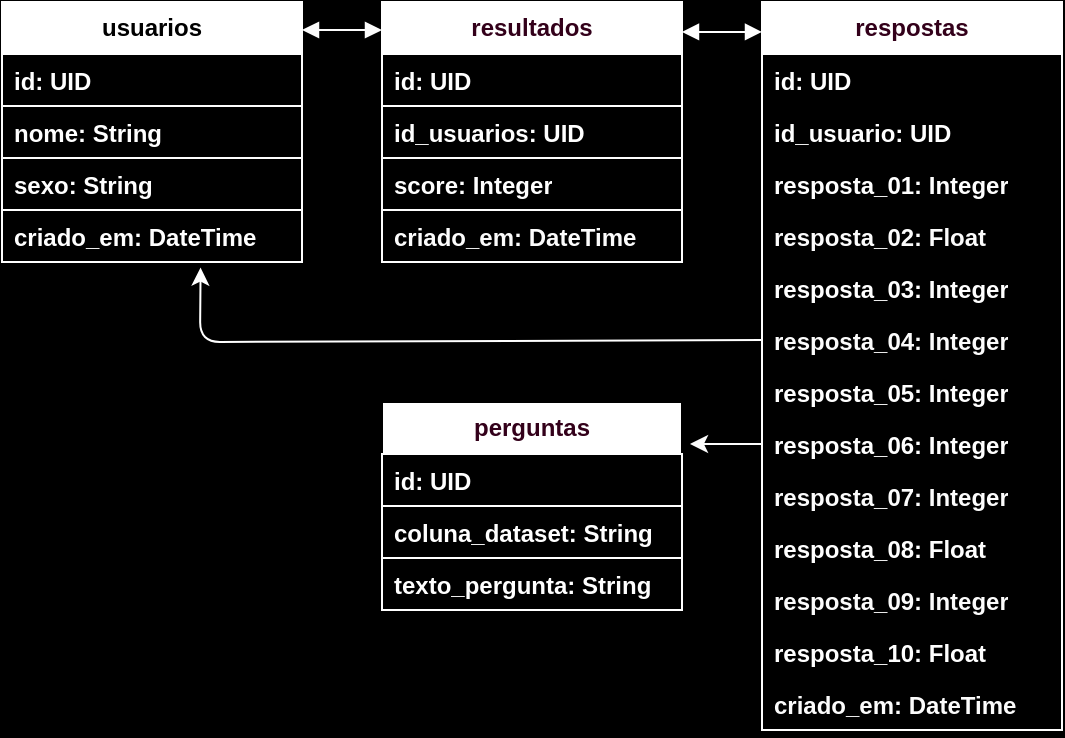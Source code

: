 <mxfile>
    <diagram id="KUBS3LpGTh-H3slircqg" name="Página-1">
        <mxGraphModel dx="752" dy="449" grid="1" gridSize="10" guides="1" tooltips="1" connect="1" arrows="1" fold="1" page="1" pageScale="1" pageWidth="827" pageHeight="1169" background="#000000" math="0" shadow="0">
            <root>
                <mxCell id="0"/>
                <mxCell id="1" parent="0"/>
                <mxCell id="9" value="usuarios" style="swimlane;fontStyle=1;childLayout=stackLayout;horizontal=1;startSize=26;horizontalStack=0;resizeParent=1;resizeParentMax=0;resizeLast=0;collapsible=1;marginBottom=0;whiteSpace=wrap;html=1;strokeColor=#FFFFFF;" parent="1" vertex="1">
                    <mxGeometry x="20" y="30" width="150" height="130" as="geometry"/>
                </mxCell>
                <mxCell id="10" value="id: UID" style="text;strokeColor=#FFFFFF;fillColor=none;align=left;verticalAlign=top;spacingLeft=4;spacingRight=4;overflow=hidden;rotatable=0;points=[[0,0.5],[1,0.5]];portConstraint=eastwest;whiteSpace=wrap;html=1;fontStyle=1;fontColor=#FFFFFF;" parent="9" vertex="1">
                    <mxGeometry y="26" width="150" height="26" as="geometry"/>
                </mxCell>
                <mxCell id="11" value="nome: String" style="text;strokeColor=#FCFCFC;fillColor=none;align=left;verticalAlign=top;spacingLeft=4;spacingRight=4;overflow=hidden;rotatable=0;points=[[0,0.5],[1,0.5]];portConstraint=eastwest;whiteSpace=wrap;html=1;fontStyle=1;fontColor=#FFFFFF;" parent="9" vertex="1">
                    <mxGeometry y="52" width="150" height="26" as="geometry"/>
                </mxCell>
                <mxCell id="12" value="sexo: String" style="text;strokeColor=none;fillColor=none;align=left;verticalAlign=top;spacingLeft=4;spacingRight=4;overflow=hidden;rotatable=0;points=[[0,0.5],[1,0.5]];portConstraint=eastwest;whiteSpace=wrap;html=1;fontStyle=1;fontColor=#FFFFFF;" parent="9" vertex="1">
                    <mxGeometry y="78" width="150" height="26" as="geometry"/>
                </mxCell>
                <mxCell id="14" value="criado_em: DateTime" style="text;strokeColor=#FFFFFF;fillColor=none;align=left;verticalAlign=top;spacingLeft=4;spacingRight=4;overflow=hidden;rotatable=0;points=[[0,0.5],[1,0.5]];portConstraint=eastwest;whiteSpace=wrap;html=1;fontStyle=1;fontColor=#FFFFFF;" parent="9" vertex="1">
                    <mxGeometry y="104" width="150" height="26" as="geometry"/>
                </mxCell>
                <mxCell id="15" value="&lt;font style=&quot;color: rgb(51, 0, 26);&quot;&gt;perguntas&lt;/font&gt;" style="swimlane;fontStyle=1;childLayout=stackLayout;horizontal=1;startSize=26;horizontalStack=0;resizeParent=1;resizeParentMax=0;resizeLast=0;collapsible=1;marginBottom=0;whiteSpace=wrap;html=1;fontColor=#FFFFFF;" parent="1" vertex="1">
                    <mxGeometry x="210" y="230" width="150" height="104" as="geometry"/>
                </mxCell>
                <mxCell id="16" value="id: UID" style="text;align=left;verticalAlign=top;spacingLeft=4;spacingRight=4;overflow=hidden;rotatable=0;points=[[0,0.5],[1,0.5]];portConstraint=eastwest;whiteSpace=wrap;html=1;fontStyle=1;fontColor=#FFFFFF;strokeColor=#FFFFFF;" parent="15" vertex="1">
                    <mxGeometry y="26" width="150" height="26" as="geometry"/>
                </mxCell>
                <mxCell id="18" value="coluna_dataset: String" style="text;align=left;verticalAlign=top;spacingLeft=4;spacingRight=4;overflow=hidden;rotatable=0;points=[[0,0.5],[1,0.5]];portConstraint=eastwest;whiteSpace=wrap;html=1;fontStyle=1;fontColor=#FFFFFF;strokeColor=#FFFFFF;" parent="15" vertex="1">
                    <mxGeometry y="52" width="150" height="26" as="geometry"/>
                </mxCell>
                <mxCell id="19" value="texto_pergunta: String" style="text;align=left;verticalAlign=top;spacingLeft=4;spacingRight=4;overflow=hidden;rotatable=0;points=[[0,0.5],[1,0.5]];portConstraint=eastwest;whiteSpace=wrap;html=1;fontStyle=1;fontColor=#FFFFFF;strokeColor=#FFFFFF;" parent="15" vertex="1">
                    <mxGeometry y="78" width="150" height="26" as="geometry"/>
                </mxCell>
                <mxCell id="32" value="&lt;font style=&quot;color: rgb(51, 0, 26);&quot;&gt;respostas&lt;/font&gt;" style="swimlane;fontStyle=1;childLayout=stackLayout;horizontal=1;startSize=26;horizontalStack=0;resizeParent=1;resizeParentMax=0;resizeLast=0;collapsible=1;marginBottom=0;whiteSpace=wrap;html=1;fontColor=#FFFFFF;strokeColor=#FFFFFF;" parent="1" vertex="1">
                    <mxGeometry x="400" y="30" width="150" height="364" as="geometry"/>
                </mxCell>
                <mxCell id="33" value="id: UID" style="text;align=left;verticalAlign=top;spacingLeft=4;spacingRight=4;overflow=hidden;rotatable=0;points=[[0,0.5],[1,0.5]];portConstraint=eastwest;whiteSpace=wrap;html=1;fontStyle=1;fontColor=#FFFFFF;" parent="32" vertex="1">
                    <mxGeometry y="26" width="150" height="26" as="geometry"/>
                </mxCell>
                <mxCell id="34" value="id_usuario: UID" style="text;align=left;verticalAlign=top;spacingLeft=4;spacingRight=4;overflow=hidden;rotatable=0;points=[[0,0.5],[1,0.5]];portConstraint=eastwest;whiteSpace=wrap;html=1;fontStyle=1;fontColor=#FFFFFF;" parent="32" vertex="1">
                    <mxGeometry y="52" width="150" height="26" as="geometry"/>
                </mxCell>
                <mxCell id="35" value="resposta_01: Integer" style="text;align=left;verticalAlign=top;spacingLeft=4;spacingRight=4;overflow=hidden;rotatable=0;points=[[0,0.5],[1,0.5]];portConstraint=eastwest;whiteSpace=wrap;html=1;fontStyle=1;fontColor=#FFFFFF;" parent="32" vertex="1">
                    <mxGeometry y="78" width="150" height="26" as="geometry"/>
                </mxCell>
                <mxCell id="36" value="&lt;span style=&quot;&quot;&gt;&lt;font style=&quot;color: rgb(252, 252, 252);&quot;&gt;resposta_02: Float&lt;/font&gt;&lt;/span&gt;" style="text;align=left;verticalAlign=top;spacingLeft=4;spacingRight=4;overflow=hidden;rotatable=0;points=[[0,0.5],[1,0.5]];portConstraint=eastwest;whiteSpace=wrap;html=1;fontStyle=1;fontColor=#FFFFFF;" parent="32" vertex="1">
                    <mxGeometry y="104" width="150" height="26" as="geometry"/>
                </mxCell>
                <mxCell id="37" value="&lt;span style=&quot;&quot;&gt;&lt;font style=&quot;color: rgb(255, 255, 255);&quot;&gt;resposta_03: Integer&lt;/font&gt;&lt;/span&gt;" style="text;align=left;verticalAlign=top;spacingLeft=4;spacingRight=4;overflow=hidden;rotatable=0;points=[[0,0.5],[1,0.5]];portConstraint=eastwest;whiteSpace=wrap;html=1;fontStyle=1;fontColor=#FFFFFF;" parent="32" vertex="1">
                    <mxGeometry y="130" width="150" height="26" as="geometry"/>
                </mxCell>
                <mxCell id="38" value="&lt;span style=&quot;&quot;&gt;&lt;font style=&quot;color: rgb(252, 252, 252);&quot;&gt;resposta_04: Integer&lt;/font&gt;&lt;/span&gt;" style="text;align=left;verticalAlign=top;spacingLeft=4;spacingRight=4;overflow=hidden;rotatable=0;points=[[0,0.5],[1,0.5]];portConstraint=eastwest;whiteSpace=wrap;html=1;fontStyle=1;fontColor=#FFFFFF;" parent="32" vertex="1">
                    <mxGeometry y="156" width="150" height="26" as="geometry"/>
                </mxCell>
                <mxCell id="39" value="&lt;span style=&quot;&quot;&gt;&lt;font style=&quot;color: rgb(255, 255, 255);&quot;&gt;resposta_05: Integer&lt;/font&gt;&lt;/span&gt;" style="text;align=left;verticalAlign=top;spacingLeft=4;spacingRight=4;overflow=hidden;rotatable=0;points=[[0,0.5],[1,0.5]];portConstraint=eastwest;whiteSpace=wrap;html=1;fontStyle=1;fontColor=#FFFFFF;" parent="32" vertex="1">
                    <mxGeometry y="182" width="150" height="26" as="geometry"/>
                </mxCell>
                <mxCell id="40" value="&lt;span style=&quot;&quot;&gt;&lt;font style=&quot;color: rgb(255, 255, 255);&quot;&gt;resposta_06: Integer&lt;/font&gt;&lt;/span&gt;" style="text;align=left;verticalAlign=top;spacingLeft=4;spacingRight=4;overflow=hidden;rotatable=0;points=[[0,0.5],[1,0.5]];portConstraint=eastwest;whiteSpace=wrap;html=1;fontStyle=1;fontColor=#FFFFFF;" parent="32" vertex="1">
                    <mxGeometry y="208" width="150" height="26" as="geometry"/>
                </mxCell>
                <mxCell id="42" value="&lt;span style=&quot;&quot;&gt;&lt;font style=&quot;color: rgb(252, 252, 252);&quot;&gt;resposta_07: Integer&lt;/font&gt;&lt;/span&gt;" style="text;align=left;verticalAlign=top;spacingLeft=4;spacingRight=4;overflow=hidden;rotatable=0;points=[[0,0.5],[1,0.5]];portConstraint=eastwest;whiteSpace=wrap;html=1;fontStyle=1;fontColor=#FFFFFF;" parent="32" vertex="1">
                    <mxGeometry y="234" width="150" height="26" as="geometry"/>
                </mxCell>
                <mxCell id="43" value="&lt;span style=&quot;&quot;&gt;&lt;font style=&quot;color: rgb(255, 255, 255);&quot;&gt;resposta_08: Float&lt;/font&gt;&lt;/span&gt;" style="text;align=left;verticalAlign=top;spacingLeft=4;spacingRight=4;overflow=hidden;rotatable=0;points=[[0,0.5],[1,0.5]];portConstraint=eastwest;whiteSpace=wrap;html=1;fontStyle=1;fontColor=#FFFFFF;" parent="32" vertex="1">
                    <mxGeometry y="260" width="150" height="26" as="geometry"/>
                </mxCell>
                <mxCell id="44" value="&lt;span style=&quot;&quot;&gt;&lt;font style=&quot;color: rgb(252, 252, 252);&quot;&gt;resposta_09: Integer&lt;/font&gt;&lt;/span&gt;" style="text;align=left;verticalAlign=top;spacingLeft=4;spacingRight=4;overflow=hidden;rotatable=0;points=[[0,0.5],[1,0.5]];portConstraint=eastwest;whiteSpace=wrap;html=1;fontStyle=1;fontColor=#FFFFFF;" parent="32" vertex="1">
                    <mxGeometry y="286" width="150" height="26" as="geometry"/>
                </mxCell>
                <mxCell id="45" value="&lt;span style=&quot;&quot;&gt;&lt;font style=&quot;color: rgb(255, 255, 255);&quot;&gt;resposta_10: Float&lt;/font&gt;&lt;/span&gt;" style="text;align=left;verticalAlign=top;spacingLeft=4;spacingRight=4;overflow=hidden;rotatable=0;points=[[0,0.5],[1,0.5]];portConstraint=eastwest;whiteSpace=wrap;html=1;fontStyle=1;fontColor=#FFFFFF;" parent="32" vertex="1">
                    <mxGeometry y="312" width="150" height="26" as="geometry"/>
                </mxCell>
                <mxCell id="60" value="&lt;span style=&quot;&quot;&gt;&lt;font style=&quot;color: rgb(252, 252, 252);&quot;&gt;criado_em: DateTime&lt;/font&gt;&lt;/span&gt;" style="text;align=left;verticalAlign=top;spacingLeft=4;spacingRight=4;overflow=hidden;rotatable=0;points=[[0,0.5],[1,0.5]];portConstraint=eastwest;whiteSpace=wrap;html=1;fontStyle=1;fontColor=#FFFFFF;" parent="32" vertex="1">
                    <mxGeometry y="338" width="150" height="26" as="geometry"/>
                </mxCell>
                <mxCell id="46" value="&lt;font style=&quot;color: rgb(51, 0, 26);&quot;&gt;resultados&lt;/font&gt;" style="swimlane;fontStyle=1;childLayout=stackLayout;horizontal=1;startSize=26;horizontalStack=0;resizeParent=1;resizeParentMax=0;resizeLast=0;collapsible=1;marginBottom=0;whiteSpace=wrap;html=1;strokeColor=#FFFFFF;" parent="1" vertex="1">
                    <mxGeometry x="210" y="30" width="150" height="130" as="geometry"/>
                </mxCell>
                <mxCell id="47" value="id: UID" style="text;align=left;verticalAlign=top;spacingLeft=4;spacingRight=4;overflow=hidden;rotatable=0;points=[[0,0.5],[1,0.5]];portConstraint=eastwest;whiteSpace=wrap;html=1;fontStyle=1;fontColor=#FFFFFF;" parent="46" vertex="1">
                    <mxGeometry y="26" width="150" height="26" as="geometry"/>
                </mxCell>
                <mxCell id="48" value="id_usuarios: UID" style="text;align=left;verticalAlign=top;spacingLeft=4;spacingRight=4;overflow=hidden;rotatable=0;points=[[0,0.5],[1,0.5]];portConstraint=eastwest;whiteSpace=wrap;html=1;fontStyle=1;fontColor=#FFFFFF;strokeColor=#FFFFFF;" parent="46" vertex="1">
                    <mxGeometry y="52" width="150" height="26" as="geometry"/>
                </mxCell>
                <mxCell id="49" value="score: Integer" style="text;align=left;verticalAlign=top;spacingLeft=4;spacingRight=4;overflow=hidden;rotatable=0;points=[[0,0.5],[1,0.5]];portConstraint=eastwest;whiteSpace=wrap;html=1;fontStyle=1;fontColor=#FFFFFF;strokeColor=#FCFCFC;" parent="46" vertex="1">
                    <mxGeometry y="78" width="150" height="26" as="geometry"/>
                </mxCell>
                <mxCell id="59" value="&lt;span style=&quot;&quot;&gt;&lt;font style=&quot;color: rgb(252, 252, 252);&quot;&gt;criado_em: DateTime&lt;/font&gt;&lt;/span&gt;" style="text;align=left;verticalAlign=top;spacingLeft=4;spacingRight=4;overflow=hidden;rotatable=0;points=[[0,0.5],[1,0.5]];portConstraint=eastwest;whiteSpace=wrap;html=1;fontStyle=1;fontColor=#FFFFFF;" parent="46" vertex="1">
                    <mxGeometry y="104" width="150" height="26" as="geometry"/>
                </mxCell>
                <mxCell id="53" value="" style="endArrow=block;startArrow=block;endFill=1;startFill=1;html=1;exitX=1;exitY=0.5;exitDx=0;exitDy=0;entryX=0;entryY=0.5;entryDx=0;entryDy=0;fontStyle=1;fontColor=#FFFFFF;strokeColor=#FCFCFC;" parent="1" edge="1">
                    <mxGeometry width="160" relative="1" as="geometry">
                        <mxPoint x="170" y="44" as="sourcePoint"/>
                        <mxPoint x="210" y="44" as="targetPoint"/>
                        <Array as="points"/>
                    </mxGeometry>
                </mxCell>
                <mxCell id="50" style="edgeStyle=none;html=1;exitX=0;exitY=0.5;exitDx=0;exitDy=0;entryX=0.662;entryY=1.108;entryDx=0;entryDy=0;entryPerimeter=0;fontStyle=1;fontColor=#FFFFFF;strokeColor=#FFFFFF;" parent="1" source="38" target="14" edge="1">
                    <mxGeometry relative="1" as="geometry">
                        <Array as="points">
                            <mxPoint x="119" y="200"/>
                        </Array>
                    </mxGeometry>
                </mxCell>
                <mxCell id="57" value="" style="endArrow=block;startArrow=block;endFill=1;startFill=1;html=1;exitX=0;exitY=0.059;exitDx=0;exitDy=0;exitPerimeter=0;entryX=1;entryY=0.192;entryDx=0;entryDy=0;entryPerimeter=0;fontStyle=1;fontColor=#FFFFFF;strokeColor=#FFFFFF;" parent="1" edge="1">
                    <mxGeometry width="160" relative="1" as="geometry">
                        <mxPoint x="400" y="44.942" as="sourcePoint"/>
                        <mxPoint x="360" y="44.968" as="targetPoint"/>
                        <Array as="points"/>
                    </mxGeometry>
                </mxCell>
                <mxCell id="58" style="edgeStyle=none;html=1;exitX=0;exitY=0.5;exitDx=0;exitDy=0;fontStyle=1;fontColor=#FFFFFF;strokeColor=#FCFCFC;" parent="1" source="40" edge="1">
                    <mxGeometry relative="1" as="geometry">
                        <mxPoint x="364" y="251" as="targetPoint"/>
                    </mxGeometry>
                </mxCell>
            </root>
        </mxGraphModel>
    </diagram>
</mxfile>